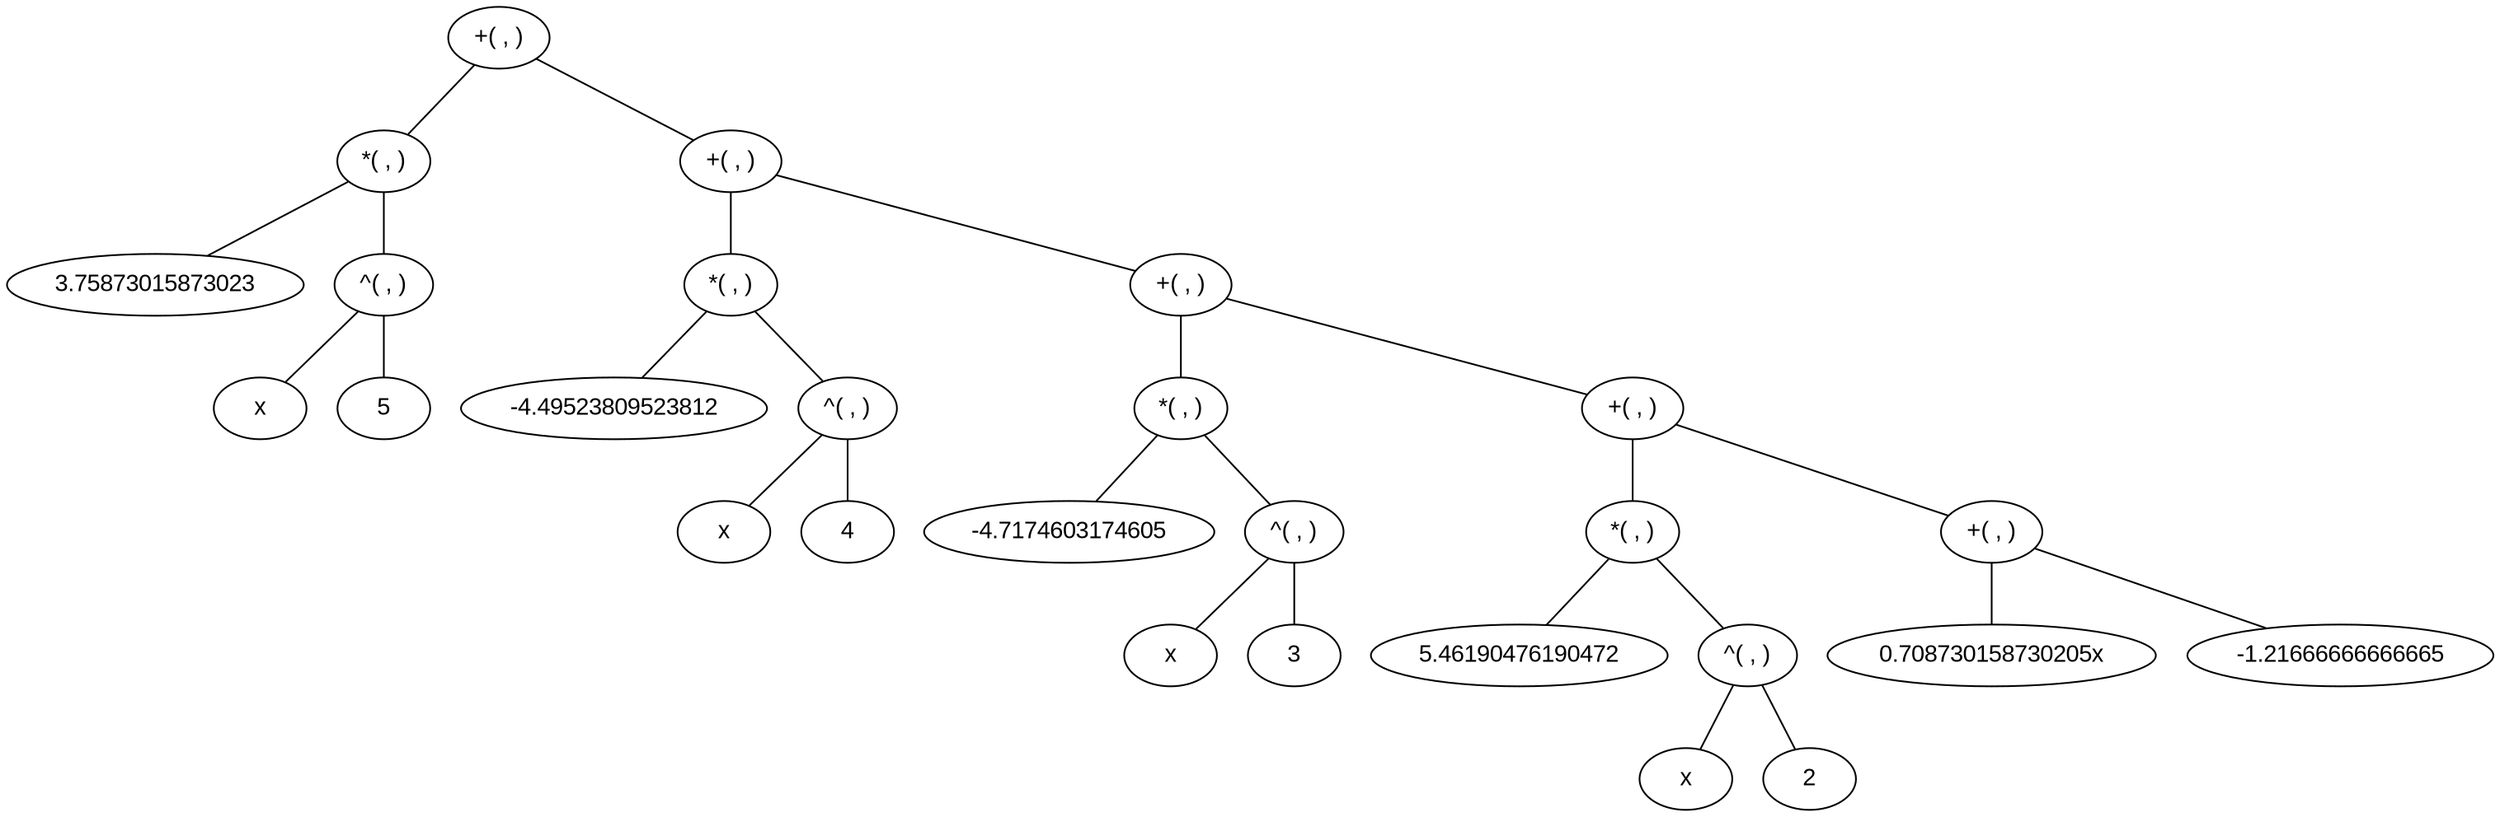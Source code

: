 graph calculus {
node [ fontname = "Arial" ]
node111 [ label = "+( , )" ]
node111 -- node113
node111 -- node117
node113 [ label = "*( , )" ]
node113 -- node114
node113 -- node112
node114 [ label = "3.75873015873023" ]
node112 [ label = "^( , )" ]
node112 -- node115
node112 -- node116
node115 [ label = "x" ]
node116 [ label = "5" ]
node117 [ label = "+( , )" ]
node117 -- node119
node117 -- node123
node119 [ label = "*( , )" ]
node119 -- node120
node119 -- node118
node120 [ label = "-4.49523809523812" ]
node118 [ label = "^( , )" ]
node118 -- node121
node118 -- node122
node121 [ label = "x" ]
node122 [ label = "4" ]
node123 [ label = "+( , )" ]
node123 -- node125
node123 -- node129
node125 [ label = "*( , )" ]
node125 -- node126
node125 -- node124
node126 [ label = "-4.7174603174605" ]
node124 [ label = "^( , )" ]
node124 -- node127
node124 -- node128
node127 [ label = "x" ]
node128 [ label = "3" ]
node129 [ label = "+( , )" ]
node129 -- node131
node129 -- node135
node131 [ label = "*( , )" ]
node131 -- node132
node131 -- node130
node132 [ label = "5.46190476190472" ]
node130 [ label = "^( , )" ]
node130 -- node133
node130 -- node134
node133 [ label = "x" ]
node134 [ label = "2" ]
node135 [ label = "+( , )" ]
node135 -- node146
node135 -- node148
node146 [ label = "0.708730158730205x" ]
node148 [ label = "-1.21666666666665" ]
}
